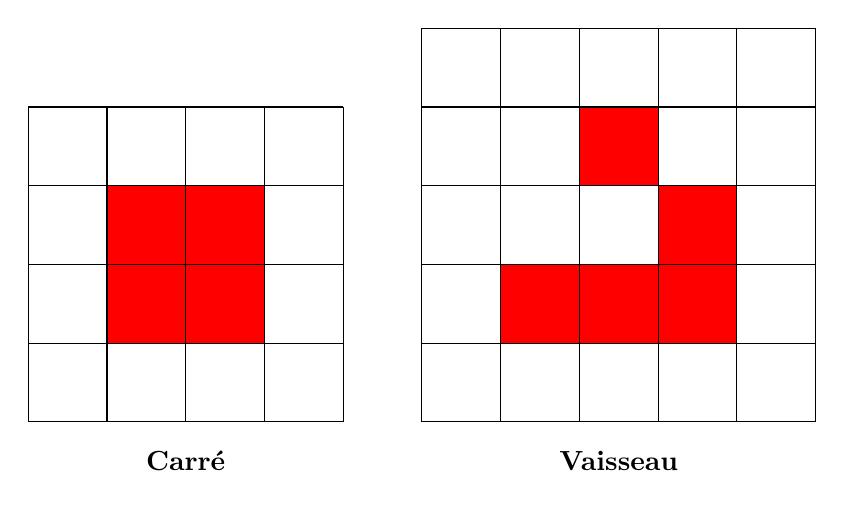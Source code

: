 \begin{tikzpicture}


% Jeu de la vie - CarrÃ©
\fill[red] (1,1) rectangle ++(1,1);
\fill[red] (2,1) rectangle ++(1,1);
\fill[red] (1,2) rectangle ++(1,1);
\fill[red] (2,2) rectangle ++(1,1);

\draw (0,0) grid ++(4,4);

\node at (2,-0.5) {\bf Carr\'e};

\begin{scope}[xshift=5cm]
% Jeu de la vie - Vaisseau
\fill[red] (1,1) rectangle ++(1,1);
\fill[red] (2,1) rectangle ++(1,1);
\fill[red] (3,1) rectangle ++(1,1);
\fill[red] (3,2) rectangle ++(1,1);
\fill[red] (2,3) rectangle ++(1,1);

\draw (0,0) grid ++(5,5);

\node at (2.5,-0.5) {\bf Vaisseau};
\end{scope}


\end{tikzpicture}